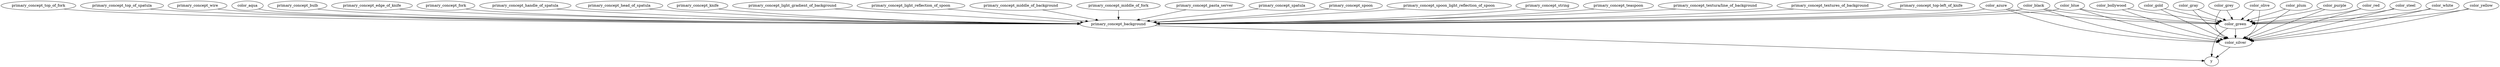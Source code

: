 strict digraph  {
primary_concept_background;
y;
color_green;
color_silver;
primary_concept_bulb;
primary_concept_edge_of_knife;
primary_concept_fork;
primary_concept_handle_of_spatula;
primary_concept_head_of_spatula;
primary_concept_knife;
primary_concept_light_gradient_of_background;
primary_concept_light_reflection_of_spoon;
primary_concept_middle_of_background;
primary_concept_middle_of_fork;
primary_concept_pasta_server;
primary_concept_spatula;
primary_concept_spoon;
primary_concept_spoon_light_reflection_of_spoon;
primary_concept_string;
primary_concept_teaspoon;
"primary_concept_textura/line_of_background";
primary_concept_textures_of_background;
"primary_concept_top-left_of_knife";
primary_concept_top_of_fork;
primary_concept_top_of_spatula;
primary_concept_wire;
color_aqua;
color_azure;
color_black;
color_blue;
color_bollywood;
color_gold;
color_gray;
color_grey;
color_olive;
color_plum;
color_purple;
color_red;
color_steel;
color_white;
color_yellow;
primary_concept_background -> y;
color_green -> y;
color_green -> color_silver;
color_silver -> y;
primary_concept_bulb -> primary_concept_background;
primary_concept_edge_of_knife -> primary_concept_background;
primary_concept_fork -> primary_concept_background;
primary_concept_handle_of_spatula -> primary_concept_background;
primary_concept_head_of_spatula -> primary_concept_background;
primary_concept_knife -> primary_concept_background;
primary_concept_light_gradient_of_background -> primary_concept_background;
primary_concept_light_reflection_of_spoon -> primary_concept_background;
primary_concept_middle_of_background -> primary_concept_background;
primary_concept_middle_of_fork -> primary_concept_background;
primary_concept_pasta_server -> primary_concept_background;
primary_concept_spatula -> primary_concept_background;
primary_concept_spoon -> primary_concept_background;
primary_concept_spoon_light_reflection_of_spoon -> primary_concept_background;
primary_concept_string -> primary_concept_background;
primary_concept_teaspoon -> primary_concept_background;
"primary_concept_textura/line_of_background" -> primary_concept_background;
primary_concept_textures_of_background -> primary_concept_background;
"primary_concept_top-left_of_knife" -> primary_concept_background;
primary_concept_top_of_fork -> primary_concept_background;
primary_concept_top_of_spatula -> primary_concept_background;
primary_concept_wire -> primary_concept_background;
color_aqua -> primary_concept_background;
color_azure -> primary_concept_background;
color_azure -> color_green;
color_azure -> color_silver;
color_black -> primary_concept_background;
color_black -> color_green;
color_black -> color_silver;
color_blue -> primary_concept_background;
color_blue -> color_green;
color_blue -> color_silver;
color_bollywood -> color_green;
color_bollywood -> color_silver;
color_gold -> color_green;
color_gold -> color_silver;
color_gray -> color_green;
color_gray -> color_silver;
color_grey -> color_green;
color_grey -> color_silver;
color_olive -> color_green;
color_olive -> color_silver;
color_plum -> color_green;
color_plum -> color_silver;
color_purple -> color_green;
color_purple -> color_silver;
color_red -> color_green;
color_red -> color_silver;
color_steel -> color_green;
color_steel -> color_silver;
color_white -> color_green;
color_white -> color_silver;
color_yellow -> color_green;
color_yellow -> color_silver;
}
